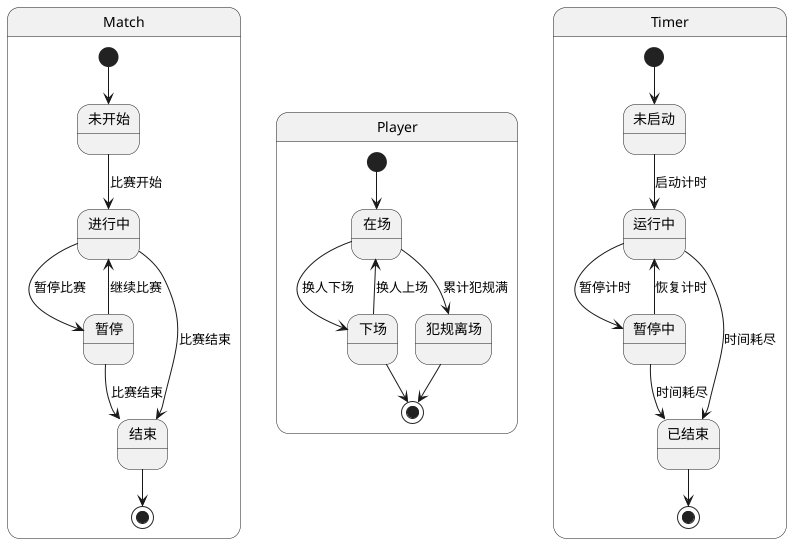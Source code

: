 @startuml

'### Match类状态图
state Match {
 [*] --> 未开始
 未开始 --> 进行中 : 比赛开始
 进行中 --> 暂停 : 暂停比赛
 暂停 --> 进行中 : 继续比赛
 进行中 --> 结束 : 比赛结束
 暂停 --> 结束 : 比赛结束
 结束 --> [*]
}

'### Player类状态图
state Player {
 [*] --> 在场
 在场 --> 下场 : 换人下场
 下场 --> 在场 : 换人上场
 在场 --> 犯规离场 : 累计犯规满
 犯规离场 --> [*]
 下场 --> [*]
}

'### Timer类状态图
state Timer {
 [*] --> 未启动
 未启动 --> 运行中 : 启动计时
 运行中 --> 暂停中 : 暂停计时
 暂停中 --> 运行中 : 恢复计时
 运行中 --> 已结束 : 时间耗尽
 暂停中 --> 已结束 : 时间耗尽
 已结束 --> [*]
}

@enduml